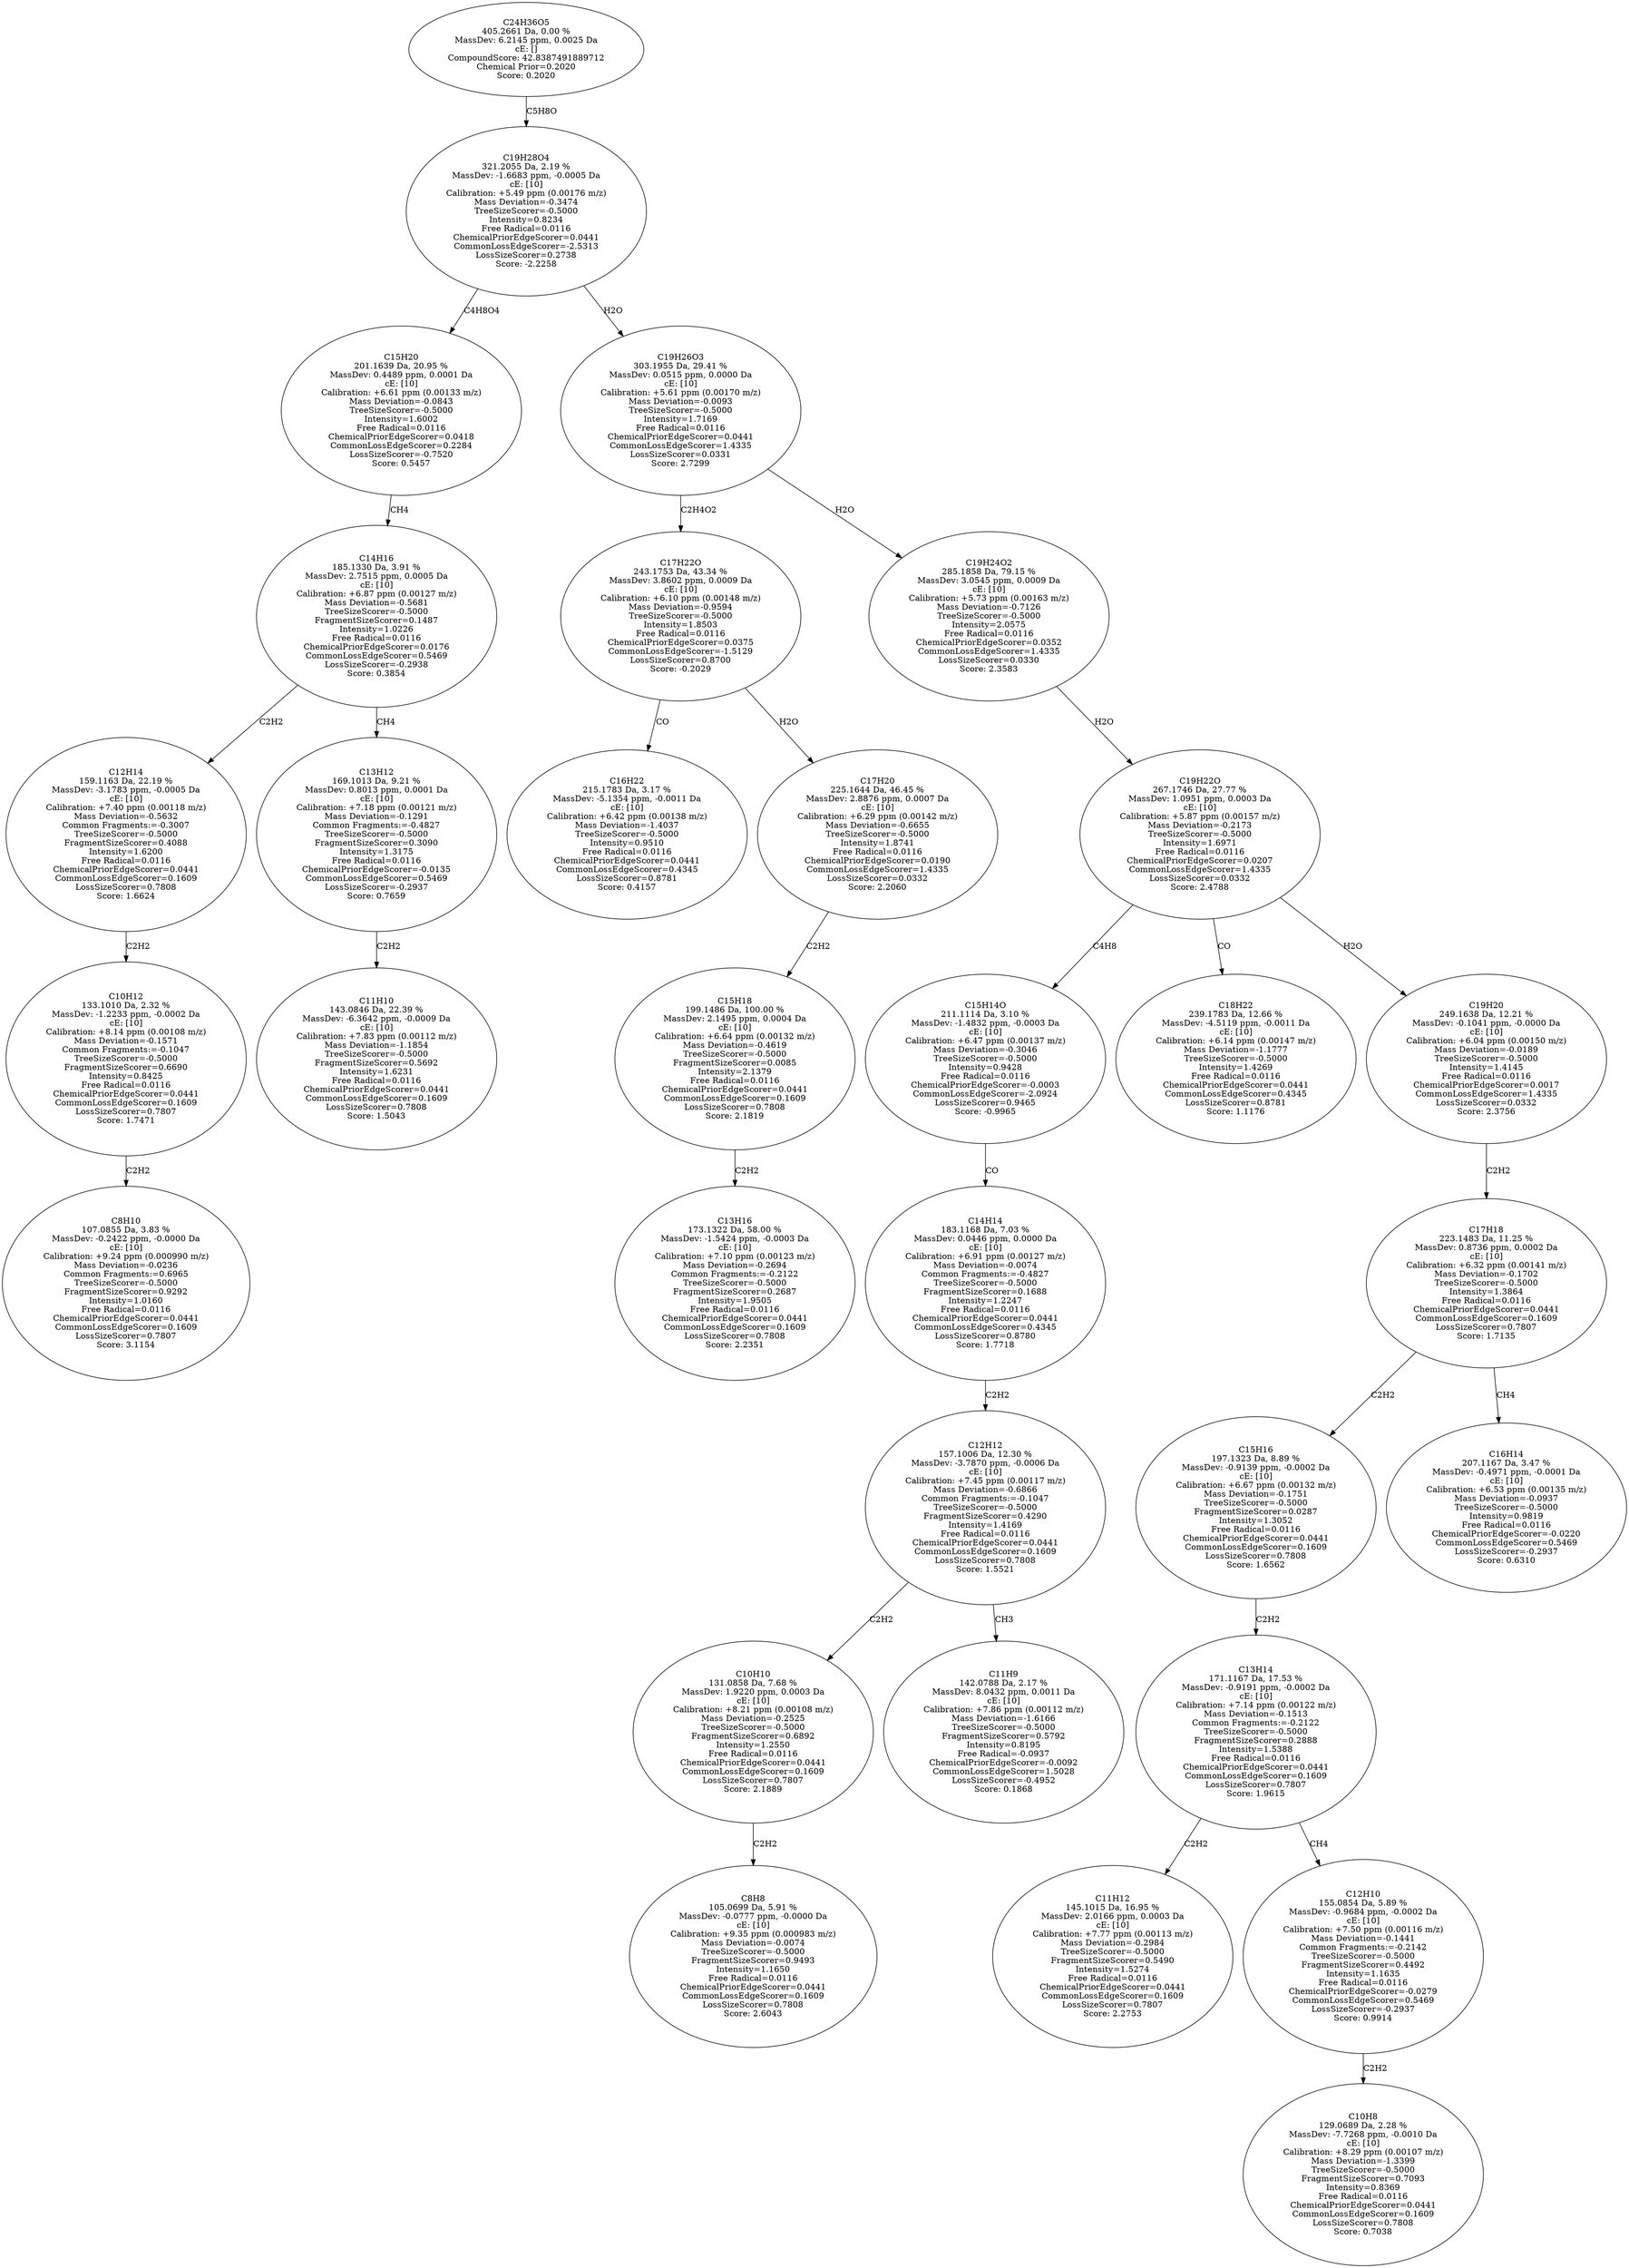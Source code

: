 strict digraph {
v1 [label="C8H10\n107.0855 Da, 3.83 %\nMassDev: -0.2422 ppm, -0.0000 Da\ncE: [10]\nCalibration: +9.24 ppm (0.000990 m/z)\nMass Deviation=-0.0236\nCommon Fragments:=0.6965\nTreeSizeScorer=-0.5000\nFragmentSizeScorer=0.9292\nIntensity=1.0160\nFree Radical=0.0116\nChemicalPriorEdgeScorer=0.0441\nCommonLossEdgeScorer=0.1609\nLossSizeScorer=0.7807\nScore: 3.1154"];
v2 [label="C10H12\n133.1010 Da, 2.32 %\nMassDev: -1.2233 ppm, -0.0002 Da\ncE: [10]\nCalibration: +8.14 ppm (0.00108 m/z)\nMass Deviation=-0.1571\nCommon Fragments:=-0.1047\nTreeSizeScorer=-0.5000\nFragmentSizeScorer=0.6690\nIntensity=0.8425\nFree Radical=0.0116\nChemicalPriorEdgeScorer=0.0441\nCommonLossEdgeScorer=0.1609\nLossSizeScorer=0.7807\nScore: 1.7471"];
v3 [label="C12H14\n159.1163 Da, 22.19 %\nMassDev: -3.1783 ppm, -0.0005 Da\ncE: [10]\nCalibration: +7.40 ppm (0.00118 m/z)\nMass Deviation=-0.5632\nCommon Fragments:=-0.3007\nTreeSizeScorer=-0.5000\nFragmentSizeScorer=0.4088\nIntensity=1.6200\nFree Radical=0.0116\nChemicalPriorEdgeScorer=0.0441\nCommonLossEdgeScorer=0.1609\nLossSizeScorer=0.7808\nScore: 1.6624"];
v4 [label="C11H10\n143.0846 Da, 22.39 %\nMassDev: -6.3642 ppm, -0.0009 Da\ncE: [10]\nCalibration: +7.83 ppm (0.00112 m/z)\nMass Deviation=-1.1854\nTreeSizeScorer=-0.5000\nFragmentSizeScorer=0.5692\nIntensity=1.6231\nFree Radical=0.0116\nChemicalPriorEdgeScorer=0.0441\nCommonLossEdgeScorer=0.1609\nLossSizeScorer=0.7808\nScore: 1.5043"];
v5 [label="C13H12\n169.1013 Da, 9.21 %\nMassDev: 0.8013 ppm, 0.0001 Da\ncE: [10]\nCalibration: +7.18 ppm (0.00121 m/z)\nMass Deviation=-0.1291\nCommon Fragments:=-0.4827\nTreeSizeScorer=-0.5000\nFragmentSizeScorer=0.3090\nIntensity=1.3175\nFree Radical=0.0116\nChemicalPriorEdgeScorer=-0.0135\nCommonLossEdgeScorer=0.5469\nLossSizeScorer=-0.2937\nScore: 0.7659"];
v6 [label="C14H16\n185.1330 Da, 3.91 %\nMassDev: 2.7515 ppm, 0.0005 Da\ncE: [10]\nCalibration: +6.87 ppm (0.00127 m/z)\nMass Deviation=-0.5681\nTreeSizeScorer=-0.5000\nFragmentSizeScorer=0.1487\nIntensity=1.0226\nFree Radical=0.0116\nChemicalPriorEdgeScorer=0.0176\nCommonLossEdgeScorer=0.5469\nLossSizeScorer=-0.2938\nScore: 0.3854"];
v7 [label="C15H20\n201.1639 Da, 20.95 %\nMassDev: 0.4489 ppm, 0.0001 Da\ncE: [10]\nCalibration: +6.61 ppm (0.00133 m/z)\nMass Deviation=-0.0843\nTreeSizeScorer=-0.5000\nIntensity=1.6002\nFree Radical=0.0116\nChemicalPriorEdgeScorer=0.0418\nCommonLossEdgeScorer=0.2284\nLossSizeScorer=-0.7520\nScore: 0.5457"];
v8 [label="C16H22\n215.1783 Da, 3.17 %\nMassDev: -5.1354 ppm, -0.0011 Da\ncE: [10]\nCalibration: +6.42 ppm (0.00138 m/z)\nMass Deviation=-1.4037\nTreeSizeScorer=-0.5000\nIntensity=0.9510\nFree Radical=0.0116\nChemicalPriorEdgeScorer=0.0441\nCommonLossEdgeScorer=0.4345\nLossSizeScorer=0.8781\nScore: 0.4157"];
v9 [label="C13H16\n173.1322 Da, 58.00 %\nMassDev: -1.5424 ppm, -0.0003 Da\ncE: [10]\nCalibration: +7.10 ppm (0.00123 m/z)\nMass Deviation=-0.2694\nCommon Fragments:=-0.2122\nTreeSizeScorer=-0.5000\nFragmentSizeScorer=0.2687\nIntensity=1.9505\nFree Radical=0.0116\nChemicalPriorEdgeScorer=0.0441\nCommonLossEdgeScorer=0.1609\nLossSizeScorer=0.7808\nScore: 2.2351"];
v10 [label="C15H18\n199.1486 Da, 100.00 %\nMassDev: 2.1495 ppm, 0.0004 Da\ncE: [10]\nCalibration: +6.64 ppm (0.00132 m/z)\nMass Deviation=-0.4619\nTreeSizeScorer=-0.5000\nFragmentSizeScorer=0.0085\nIntensity=2.1379\nFree Radical=0.0116\nChemicalPriorEdgeScorer=0.0441\nCommonLossEdgeScorer=0.1609\nLossSizeScorer=0.7808\nScore: 2.1819"];
v11 [label="C17H20\n225.1644 Da, 46.45 %\nMassDev: 2.8876 ppm, 0.0007 Da\ncE: [10]\nCalibration: +6.29 ppm (0.00142 m/z)\nMass Deviation=-0.6655\nTreeSizeScorer=-0.5000\nIntensity=1.8741\nFree Radical=0.0116\nChemicalPriorEdgeScorer=0.0190\nCommonLossEdgeScorer=1.4335\nLossSizeScorer=0.0332\nScore: 2.2060"];
v12 [label="C17H22O\n243.1753 Da, 43.34 %\nMassDev: 3.8602 ppm, 0.0009 Da\ncE: [10]\nCalibration: +6.10 ppm (0.00148 m/z)\nMass Deviation=-0.9594\nTreeSizeScorer=-0.5000\nIntensity=1.8503\nFree Radical=0.0116\nChemicalPriorEdgeScorer=0.0375\nCommonLossEdgeScorer=-1.5129\nLossSizeScorer=0.8700\nScore: -0.2029"];
v13 [label="C8H8\n105.0699 Da, 5.91 %\nMassDev: -0.0777 ppm, -0.0000 Da\ncE: [10]\nCalibration: +9.35 ppm (0.000983 m/z)\nMass Deviation=-0.0074\nTreeSizeScorer=-0.5000\nFragmentSizeScorer=0.9493\nIntensity=1.1650\nFree Radical=0.0116\nChemicalPriorEdgeScorer=0.0441\nCommonLossEdgeScorer=0.1609\nLossSizeScorer=0.7808\nScore: 2.6043"];
v14 [label="C10H10\n131.0858 Da, 7.68 %\nMassDev: 1.9220 ppm, 0.0003 Da\ncE: [10]\nCalibration: +8.21 ppm (0.00108 m/z)\nMass Deviation=-0.2525\nTreeSizeScorer=-0.5000\nFragmentSizeScorer=0.6892\nIntensity=1.2550\nFree Radical=0.0116\nChemicalPriorEdgeScorer=0.0441\nCommonLossEdgeScorer=0.1609\nLossSizeScorer=0.7807\nScore: 2.1889"];
v15 [label="C11H9\n142.0788 Da, 2.17 %\nMassDev: 8.0432 ppm, 0.0011 Da\ncE: [10]\nCalibration: +7.86 ppm (0.00112 m/z)\nMass Deviation=-1.6166\nTreeSizeScorer=-0.5000\nFragmentSizeScorer=0.5792\nIntensity=0.8195\nFree Radical=-0.0937\nChemicalPriorEdgeScorer=-0.0092\nCommonLossEdgeScorer=1.5028\nLossSizeScorer=-0.4952\nScore: 0.1868"];
v16 [label="C12H12\n157.1006 Da, 12.30 %\nMassDev: -3.7870 ppm, -0.0006 Da\ncE: [10]\nCalibration: +7.45 ppm (0.00117 m/z)\nMass Deviation=-0.6866\nCommon Fragments:=-0.1047\nTreeSizeScorer=-0.5000\nFragmentSizeScorer=0.4290\nIntensity=1.4169\nFree Radical=0.0116\nChemicalPriorEdgeScorer=0.0441\nCommonLossEdgeScorer=0.1609\nLossSizeScorer=0.7808\nScore: 1.5521"];
v17 [label="C14H14\n183.1168 Da, 7.03 %\nMassDev: 0.0446 ppm, 0.0000 Da\ncE: [10]\nCalibration: +6.91 ppm (0.00127 m/z)\nMass Deviation=-0.0074\nCommon Fragments:=-0.4827\nTreeSizeScorer=-0.5000\nFragmentSizeScorer=0.1688\nIntensity=1.2247\nFree Radical=0.0116\nChemicalPriorEdgeScorer=0.0441\nCommonLossEdgeScorer=0.4345\nLossSizeScorer=0.8780\nScore: 1.7718"];
v18 [label="C15H14O\n211.1114 Da, 3.10 %\nMassDev: -1.4832 ppm, -0.0003 Da\ncE: [10]\nCalibration: +6.47 ppm (0.00137 m/z)\nMass Deviation=-0.3046\nTreeSizeScorer=-0.5000\nIntensity=0.9428\nFree Radical=0.0116\nChemicalPriorEdgeScorer=-0.0003\nCommonLossEdgeScorer=-2.0924\nLossSizeScorer=0.9465\nScore: -0.9965"];
v19 [label="C18H22\n239.1783 Da, 12.66 %\nMassDev: -4.5119 ppm, -0.0011 Da\ncE: [10]\nCalibration: +6.14 ppm (0.00147 m/z)\nMass Deviation=-1.1777\nTreeSizeScorer=-0.5000\nIntensity=1.4269\nFree Radical=0.0116\nChemicalPriorEdgeScorer=0.0441\nCommonLossEdgeScorer=0.4345\nLossSizeScorer=0.8781\nScore: 1.1176"];
v20 [label="C11H12\n145.1015 Da, 16.95 %\nMassDev: 2.0166 ppm, 0.0003 Da\ncE: [10]\nCalibration: +7.77 ppm (0.00113 m/z)\nMass Deviation=-0.2984\nTreeSizeScorer=-0.5000\nFragmentSizeScorer=0.5490\nIntensity=1.5274\nFree Radical=0.0116\nChemicalPriorEdgeScorer=0.0441\nCommonLossEdgeScorer=0.1609\nLossSizeScorer=0.7807\nScore: 2.2753"];
v21 [label="C10H8\n129.0689 Da, 2.28 %\nMassDev: -7.7268 ppm, -0.0010 Da\ncE: [10]\nCalibration: +8.29 ppm (0.00107 m/z)\nMass Deviation=-1.3399\nTreeSizeScorer=-0.5000\nFragmentSizeScorer=0.7093\nIntensity=0.8369\nFree Radical=0.0116\nChemicalPriorEdgeScorer=0.0441\nCommonLossEdgeScorer=0.1609\nLossSizeScorer=0.7808\nScore: 0.7038"];
v22 [label="C12H10\n155.0854 Da, 5.89 %\nMassDev: -0.9684 ppm, -0.0002 Da\ncE: [10]\nCalibration: +7.50 ppm (0.00116 m/z)\nMass Deviation=-0.1441\nCommon Fragments:=-0.2142\nTreeSizeScorer=-0.5000\nFragmentSizeScorer=0.4492\nIntensity=1.1635\nFree Radical=0.0116\nChemicalPriorEdgeScorer=-0.0279\nCommonLossEdgeScorer=0.5469\nLossSizeScorer=-0.2937\nScore: 0.9914"];
v23 [label="C13H14\n171.1167 Da, 17.53 %\nMassDev: -0.9191 ppm, -0.0002 Da\ncE: [10]\nCalibration: +7.14 ppm (0.00122 m/z)\nMass Deviation=-0.1513\nCommon Fragments:=-0.2122\nTreeSizeScorer=-0.5000\nFragmentSizeScorer=0.2888\nIntensity=1.5388\nFree Radical=0.0116\nChemicalPriorEdgeScorer=0.0441\nCommonLossEdgeScorer=0.1609\nLossSizeScorer=0.7807\nScore: 1.9615"];
v24 [label="C15H16\n197.1323 Da, 8.89 %\nMassDev: -0.9139 ppm, -0.0002 Da\ncE: [10]\nCalibration: +6.67 ppm (0.00132 m/z)\nMass Deviation=-0.1751\nTreeSizeScorer=-0.5000\nFragmentSizeScorer=0.0287\nIntensity=1.3052\nFree Radical=0.0116\nChemicalPriorEdgeScorer=0.0441\nCommonLossEdgeScorer=0.1609\nLossSizeScorer=0.7808\nScore: 1.6562"];
v25 [label="C16H14\n207.1167 Da, 3.47 %\nMassDev: -0.4971 ppm, -0.0001 Da\ncE: [10]\nCalibration: +6.53 ppm (0.00135 m/z)\nMass Deviation=-0.0937\nTreeSizeScorer=-0.5000\nIntensity=0.9819\nFree Radical=0.0116\nChemicalPriorEdgeScorer=-0.0220\nCommonLossEdgeScorer=0.5469\nLossSizeScorer=-0.2937\nScore: 0.6310"];
v26 [label="C17H18\n223.1483 Da, 11.25 %\nMassDev: 0.8736 ppm, 0.0002 Da\ncE: [10]\nCalibration: +6.32 ppm (0.00141 m/z)\nMass Deviation=-0.1702\nTreeSizeScorer=-0.5000\nIntensity=1.3864\nFree Radical=0.0116\nChemicalPriorEdgeScorer=0.0441\nCommonLossEdgeScorer=0.1609\nLossSizeScorer=0.7807\nScore: 1.7135"];
v27 [label="C19H20\n249.1638 Da, 12.21 %\nMassDev: -0.1041 ppm, -0.0000 Da\ncE: [10]\nCalibration: +6.04 ppm (0.00150 m/z)\nMass Deviation=-0.0189\nTreeSizeScorer=-0.5000\nIntensity=1.4145\nFree Radical=0.0116\nChemicalPriorEdgeScorer=0.0017\nCommonLossEdgeScorer=1.4335\nLossSizeScorer=0.0332\nScore: 2.3756"];
v28 [label="C19H22O\n267.1746 Da, 27.77 %\nMassDev: 1.0951 ppm, 0.0003 Da\ncE: [10]\nCalibration: +5.87 ppm (0.00157 m/z)\nMass Deviation=-0.2173\nTreeSizeScorer=-0.5000\nIntensity=1.6971\nFree Radical=0.0116\nChemicalPriorEdgeScorer=0.0207\nCommonLossEdgeScorer=1.4335\nLossSizeScorer=0.0332\nScore: 2.4788"];
v29 [label="C19H24O2\n285.1858 Da, 79.15 %\nMassDev: 3.0545 ppm, 0.0009 Da\ncE: [10]\nCalibration: +5.73 ppm (0.00163 m/z)\nMass Deviation=-0.7126\nTreeSizeScorer=-0.5000\nIntensity=2.0575\nFree Radical=0.0116\nChemicalPriorEdgeScorer=0.0352\nCommonLossEdgeScorer=1.4335\nLossSizeScorer=0.0330\nScore: 2.3583"];
v30 [label="C19H26O3\n303.1955 Da, 29.41 %\nMassDev: 0.0515 ppm, 0.0000 Da\ncE: [10]\nCalibration: +5.61 ppm (0.00170 m/z)\nMass Deviation=-0.0093\nTreeSizeScorer=-0.5000\nIntensity=1.7169\nFree Radical=0.0116\nChemicalPriorEdgeScorer=0.0441\nCommonLossEdgeScorer=1.4335\nLossSizeScorer=0.0331\nScore: 2.7299"];
v31 [label="C19H28O4\n321.2055 Da, 2.19 %\nMassDev: -1.6683 ppm, -0.0005 Da\ncE: [10]\nCalibration: +5.49 ppm (0.00176 m/z)\nMass Deviation=-0.3474\nTreeSizeScorer=-0.5000\nIntensity=0.8234\nFree Radical=0.0116\nChemicalPriorEdgeScorer=0.0441\nCommonLossEdgeScorer=-2.5313\nLossSizeScorer=0.2738\nScore: -2.2258"];
v32 [label="C24H36O5\n405.2661 Da, 0.00 %\nMassDev: 6.2145 ppm, 0.0025 Da\ncE: []\nCompoundScore: 42.8387491889712\nChemical Prior=0.2020\nScore: 0.2020"];
v2 -> v1 [label="C2H2"];
v3 -> v2 [label="C2H2"];
v6 -> v3 [label="C2H2"];
v5 -> v4 [label="C2H2"];
v6 -> v5 [label="CH4"];
v7 -> v6 [label="CH4"];
v31 -> v7 [label="C4H8O4"];
v12 -> v8 [label="CO"];
v10 -> v9 [label="C2H2"];
v11 -> v10 [label="C2H2"];
v12 -> v11 [label="H2O"];
v30 -> v12 [label="C2H4O2"];
v14 -> v13 [label="C2H2"];
v16 -> v14 [label="C2H2"];
v16 -> v15 [label="CH3"];
v17 -> v16 [label="C2H2"];
v18 -> v17 [label="CO"];
v28 -> v18 [label="C4H8"];
v28 -> v19 [label="CO"];
v23 -> v20 [label="C2H2"];
v22 -> v21 [label="C2H2"];
v23 -> v22 [label="CH4"];
v24 -> v23 [label="C2H2"];
v26 -> v24 [label="C2H2"];
v26 -> v25 [label="CH4"];
v27 -> v26 [label="C2H2"];
v28 -> v27 [label="H2O"];
v29 -> v28 [label="H2O"];
v30 -> v29 [label="H2O"];
v31 -> v30 [label="H2O"];
v32 -> v31 [label="C5H8O"];
}